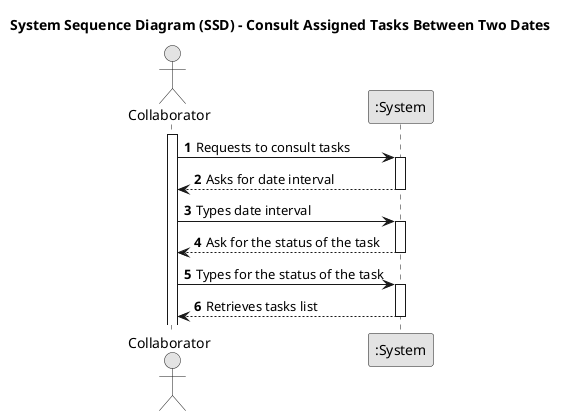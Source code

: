 @startuml
skinparam monochrome true
skinparam packageStyle rectangle
skinparam shadowing false

title System Sequence Diagram (SSD) - Consult Assigned Tasks Between Two Dates

autonumber

actor "Collaborator" as Collaborator
participant ":System" as System

activate Collaborator

    Collaborator -> System : Requests to consult tasks
    activate System

        System --> Collaborator : Asks for date interval
    deactivate System


Collaborator -> System : Types date interval
    activate System

        System --> Collaborator : Ask for the status of the task
    deactivate System



    Collaborator -> System : Types for the status of the task
    activate System

        System --> Collaborator : Retrieves tasks list
    deactivate System

@enduml
